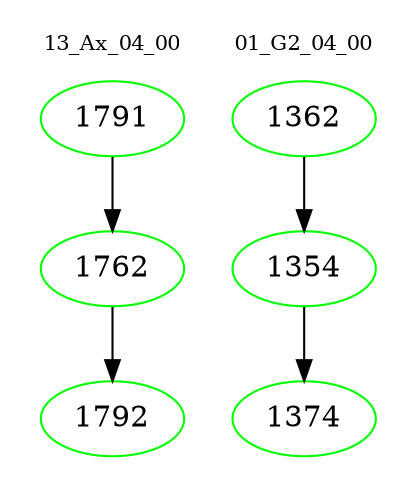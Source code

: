 digraph{
subgraph cluster_0 {
color = white
label = "13_Ax_04_00";
fontsize=10;
T0_1791 [label="1791", color="green"]
T0_1791 -> T0_1762 [color="black"]
T0_1762 [label="1762", color="green"]
T0_1762 -> T0_1792 [color="black"]
T0_1792 [label="1792", color="green"]
}
subgraph cluster_1 {
color = white
label = "01_G2_04_00";
fontsize=10;
T1_1362 [label="1362", color="green"]
T1_1362 -> T1_1354 [color="black"]
T1_1354 [label="1354", color="green"]
T1_1354 -> T1_1374 [color="black"]
T1_1374 [label="1374", color="green"]
}
}
